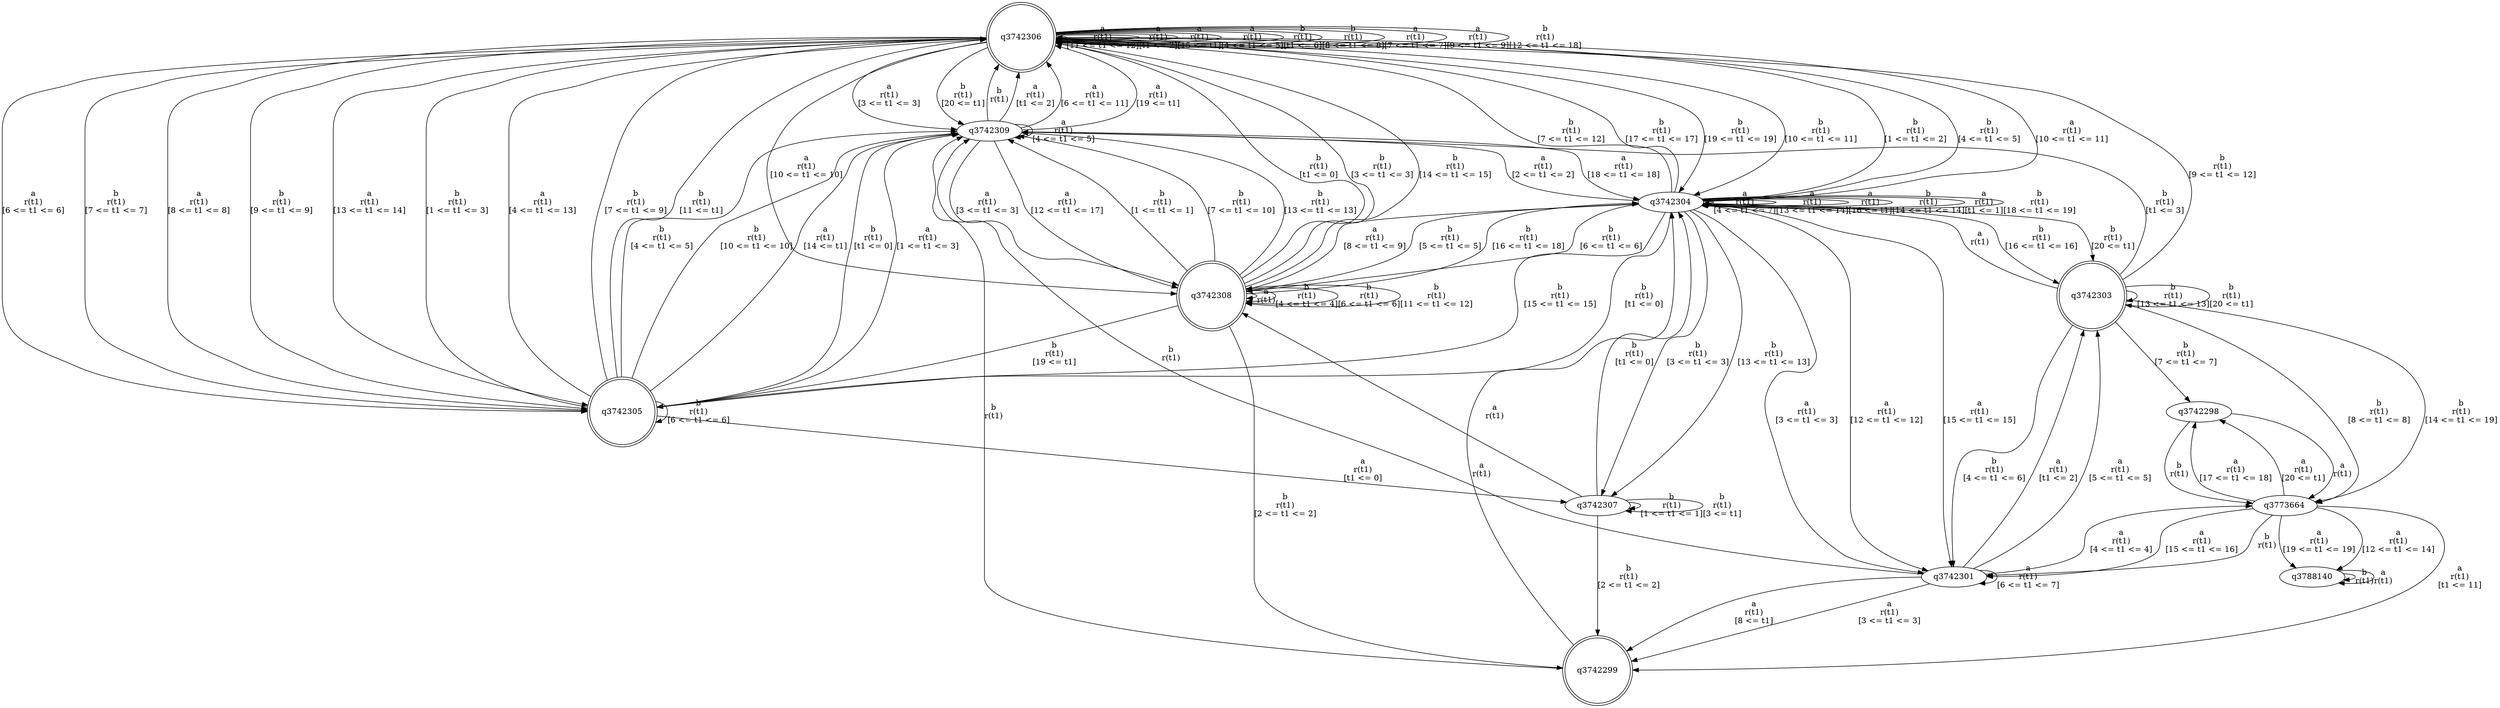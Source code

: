 digraph "tests_1/test114/solution101/solution_verwer" {
	q3742306[label=q3742306 shape=doublecircle]
	q3742309[label=q3742309]
	q3742308[label=q3742308 shape=doublecircle]
	q3742299[label=q3742299 shape=doublecircle]
	q3742304[label=q3742304]
	q3742305[label=q3742305 shape=doublecircle]
	q3742307[label=q3742307]
	q3742301[label=q3742301]
	q3742303[label=q3742303 shape=doublecircle]
	q3773664[label=q3773664]
	q3788140[label=q3788140]
	q3742298[label=q3742298]
	q3742306 -> q3742306[label="a\nr(t1)\n[11 <= t1 <= 12]"]
	q3742306 -> q3742306[label="a\nr(t1)\n[t1 <= 2]"]
	q3742306 -> q3742309[label="a\nr(t1)\n[3 <= t1 <= 3]"]
	q3742309 -> q3742306[label="b\nr(t1)\n"]
	q3742309 -> q3742306[label="a\nr(t1)\n[t1 <= 2]"]
	q3742309 -> q3742308[label="a\nr(t1)\n[3 <= t1 <= 3]"]
	q3742308 -> q3742308[label="a\nr(t1)\n"]
	q3742308 -> q3742306[label="b\nr(t1)\n[t1 <= 0]"]
	q3742308 -> q3742309[label="b\nr(t1)\n[1 <= t1 <= 1]"]
	q3742308 -> q3742299[label="b\nr(t1)\n[2 <= t1 <= 2]"]
	q3742299 -> q3742309[label="b\nr(t1)\n"]
	q3742299 -> q3742304[label="a\nr(t1)\n"]
	q3742304 -> q3742305[label="b\nr(t1)\n[t1 <= 0]"]
	q3742305 -> q3742307[label="a\nr(t1)\n[t1 <= 0]"]
	q3742307 -> q3742308[label="a\nr(t1)\n"]
	q3742307 -> q3742304[label="b\nr(t1)\n[t1 <= 0]"]
	q3742307 -> q3742307[label="b\nr(t1)\n[1 <= t1 <= 1]"]
	q3742307 -> q3742299[label="b\nr(t1)\n[2 <= t1 <= 2]"]
	q3742307 -> q3742307[label="b\nr(t1)\n[3 <= t1]"]
	q3742305 -> q3742309[label="b\nr(t1)\n[t1 <= 0]"]
	q3742305 -> q3742309[label="a\nr(t1)\n[1 <= t1 <= 3]"]
	q3742305 -> q3742306[label="b\nr(t1)\n[1 <= t1 <= 3]"]
	q3742305 -> q3742309[label="b\nr(t1)\n[4 <= t1 <= 5]"]
	q3742305 -> q3742305[label="b\nr(t1)\n[6 <= t1 <= 6]"]
	q3742305 -> q3742306[label="a\nr(t1)\n[4 <= t1 <= 13]"]
	q3742305 -> q3742306[label="b\nr(t1)\n[7 <= t1 <= 9]"]
	q3742305 -> q3742309[label="b\nr(t1)\n[10 <= t1 <= 10]"]
	q3742305 -> q3742306[label="b\nr(t1)\n[11 <= t1]"]
	q3742305 -> q3742309[label="a\nr(t1)\n[14 <= t1]"]
	q3742304 -> q3742306[label="b\nr(t1)\n[1 <= t1 <= 2]"]
	q3742304 -> q3742307[label="b\nr(t1)\n[3 <= t1 <= 3]"]
	q3742304 -> q3742304[label="a\nr(t1)\n[4 <= t1 <= 7]"]
	q3742304 -> q3742309[label="a\nr(t1)\n[2 <= t1 <= 2]"]
	q3742304 -> q3742301[label="a\nr(t1)\n[3 <= t1 <= 3]"]
	q3742301 -> q3742309[label="b\nr(t1)\n"]
	q3742301 -> q3742303[label="a\nr(t1)\n[t1 <= 2]"]
	q3742303 -> q3742304[label="a\nr(t1)\n"]
	q3742303 -> q3742309[label="b\nr(t1)\n[t1 <= 3]"]
	q3742303 -> q3773664[label="b\nr(t1)\n[8 <= t1 <= 8]"]
	q3773664 -> q3742301[label="b\nr(t1)\n"]
	q3773664 -> q3742299[label="a\nr(t1)\n[t1 <= 11]"]
	q3773664 -> q3788140[label="a\nr(t1)\n[12 <= t1 <= 14]"]
	q3788140 -> q3788140[label="b\nr(t1)\n"]
	q3788140 -> q3788140[label="a\nr(t1)\n"]
	q3773664 -> q3742301[label="a\nr(t1)\n[15 <= t1 <= 16]"]
	q3773664 -> q3742298[label="a\nr(t1)\n[17 <= t1 <= 18]"]
	q3742298 -> q3773664[label="b\nr(t1)\n"]
	q3742298 -> q3773664[label="a\nr(t1)\n"]
	q3773664 -> q3788140[label="a\nr(t1)\n[19 <= t1 <= 19]"]
	q3773664 -> q3742298[label="a\nr(t1)\n[20 <= t1]"]
	q3742303 -> q3742306[label="b\nr(t1)\n[9 <= t1 <= 12]"]
	q3742303 -> q3742303[label="b\nr(t1)\n[13 <= t1 <= 13]"]
	q3742303 -> q3742303[label="b\nr(t1)\n[20 <= t1]"]
	q3742303 -> q3742301[label="b\nr(t1)\n[4 <= t1 <= 6]"]
	q3742303 -> q3742298[label="b\nr(t1)\n[7 <= t1 <= 7]"]
	q3742303 -> q3773664[label="b\nr(t1)\n[14 <= t1 <= 19]"]
	q3742301 -> q3742299[label="a\nr(t1)\n[3 <= t1 <= 3]"]
	q3742301 -> q3742301[label="a\nr(t1)\n[6 <= t1 <= 7]"]
	q3742301 -> q3742299[label="a\nr(t1)\n[8 <= t1]"]
	q3742301 -> q3773664[label="a\nr(t1)\n[4 <= t1 <= 4]"]
	q3742301 -> q3742303[label="a\nr(t1)\n[5 <= t1 <= 5]"]
	q3742304 -> q3742306[label="b\nr(t1)\n[4 <= t1 <= 5]"]
	q3742304 -> q3742308[label="a\nr(t1)\n[8 <= t1 <= 9]"]
	q3742304 -> q3742308[label="b\nr(t1)\n[6 <= t1 <= 6]"]
	q3742304 -> q3742306[label="a\nr(t1)\n[10 <= t1 <= 11]"]
	q3742304 -> q3742301[label="a\nr(t1)\n[12 <= t1 <= 12]"]
	q3742304 -> q3742304[label="a\nr(t1)\n[13 <= t1 <= 14]"]
	q3742304 -> q3742301[label="a\nr(t1)\n[15 <= t1 <= 15]"]
	q3742304 -> q3742304[label="a\nr(t1)\n[16 <= t1]"]
	q3742304 -> q3742306[label="b\nr(t1)\n[7 <= t1 <= 12]"]
	q3742304 -> q3742307[label="b\nr(t1)\n[13 <= t1 <= 13]"]
	q3742304 -> q3742304[label="b\nr(t1)\n[14 <= t1 <= 14]"]
	q3742304 -> q3742304[label="a\nr(t1)\n[t1 <= 1]"]
	q3742304 -> q3742305[label="b\nr(t1)\n[15 <= t1 <= 15]"]
	q3742304 -> q3742303[label="b\nr(t1)\n[16 <= t1 <= 16]"]
	q3742304 -> q3742306[label="b\nr(t1)\n[17 <= t1 <= 17]"]
	q3742304 -> q3742303[label="b\nr(t1)\n[20 <= t1]"]
	q3742304 -> q3742304[label="b\nr(t1)\n[18 <= t1 <= 19]"]
	q3742308 -> q3742306[label="b\nr(t1)\n[3 <= t1 <= 3]"]
	q3742308 -> q3742308[label="b\nr(t1)\n[4 <= t1 <= 4]"]
	q3742308 -> q3742304[label="b\nr(t1)\n[5 <= t1 <= 5]"]
	q3742308 -> q3742308[label="b\nr(t1)\n[6 <= t1 <= 6]"]
	q3742308 -> q3742309[label="b\nr(t1)\n[7 <= t1 <= 10]"]
	q3742308 -> q3742308[label="b\nr(t1)\n[11 <= t1 <= 12]"]
	q3742308 -> q3742309[label="b\nr(t1)\n[13 <= t1 <= 13]"]
	q3742308 -> q3742306[label="b\nr(t1)\n[14 <= t1 <= 15]"]
	q3742308 -> q3742305[label="b\nr(t1)\n[19 <= t1]"]
	q3742308 -> q3742304[label="b\nr(t1)\n[16 <= t1 <= 18]"]
	q3742309 -> q3742309[label="a\nr(t1)\n[4 <= t1 <= 5]"]
	q3742309 -> q3742306[label="a\nr(t1)\n[6 <= t1 <= 11]"]
	q3742309 -> q3742306[label="a\nr(t1)\n[19 <= t1]"]
	q3742309 -> q3742304[label="a\nr(t1)\n[18 <= t1 <= 18]"]
	q3742309 -> q3742308[label="a\nr(t1)\n[12 <= t1 <= 17]"]
	q3742306 -> q3742306[label="a\nr(t1)\n[15 <= t1]"]
	q3742306 -> q3742306[label="a\nr(t1)\n[4 <= t1 <= 5]"]
	q3742306 -> q3742306[label="b\nr(t1)\n[t1 <= 6]"]
	q3742306 -> q3742305[label="a\nr(t1)\n[6 <= t1 <= 6]"]
	q3742306 -> q3742305[label="b\nr(t1)\n[7 <= t1 <= 7]"]
	q3742306 -> q3742306[label="b\nr(t1)\n[8 <= t1 <= 8]"]
	q3742306 -> q3742306[label="a\nr(t1)\n[7 <= t1 <= 7]"]
	q3742306 -> q3742305[label="a\nr(t1)\n[8 <= t1 <= 8]"]
	q3742306 -> q3742306[label="a\nr(t1)\n[9 <= t1 <= 9]"]
	q3742306 -> q3742308[label="a\nr(t1)\n[10 <= t1 <= 10]"]
	q3742306 -> q3742305[label="b\nr(t1)\n[9 <= t1 <= 9]"]
	q3742306 -> q3742306[label="b\nr(t1)\n[12 <= t1 <= 18]"]
	q3742306 -> q3742304[label="b\nr(t1)\n[19 <= t1 <= 19]"]
	q3742306 -> q3742309[label="b\nr(t1)\n[20 <= t1]"]
	q3742306 -> q3742305[label="a\nr(t1)\n[13 <= t1 <= 14]"]
	q3742306 -> q3742304[label="b\nr(t1)\n[10 <= t1 <= 11]"]
}
